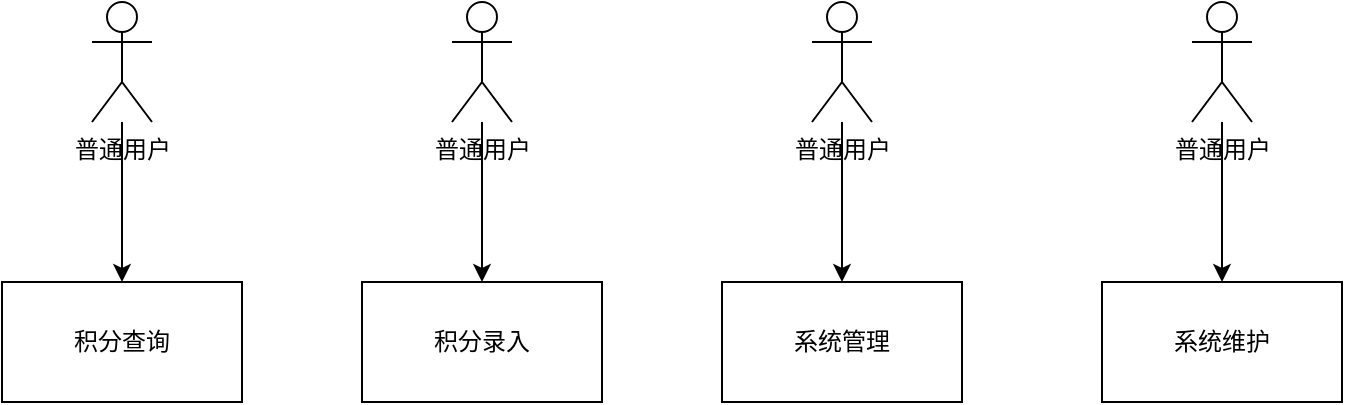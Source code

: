 <mxfile version="15.5.5" type="github">
  <diagram id="bh3-M8ebys-ZIm4aBCHa" name="Page-1">
    <mxGraphModel dx="1038" dy="588" grid="1" gridSize="10" guides="1" tooltips="1" connect="1" arrows="1" fold="1" page="1" pageScale="1" pageWidth="827" pageHeight="1169" math="0" shadow="0">
      <root>
        <mxCell id="0" />
        <mxCell id="1" parent="0" />
        <mxCell id="AsReBXEsJwNe9x3TPqY4-5" value="积分查询" style="rounded=0;whiteSpace=wrap;html=1;" vertex="1" parent="1">
          <mxGeometry x="40" y="200" width="120" height="60" as="geometry" />
        </mxCell>
        <mxCell id="AsReBXEsJwNe9x3TPqY4-6" value="积分录入" style="rounded=0;whiteSpace=wrap;html=1;" vertex="1" parent="1">
          <mxGeometry x="220" y="200" width="120" height="60" as="geometry" />
        </mxCell>
        <mxCell id="AsReBXEsJwNe9x3TPqY4-7" value="系统管理" style="rounded=0;whiteSpace=wrap;html=1;" vertex="1" parent="1">
          <mxGeometry x="400" y="200" width="120" height="60" as="geometry" />
        </mxCell>
        <mxCell id="AsReBXEsJwNe9x3TPqY4-8" value="系统维护" style="rounded=0;whiteSpace=wrap;html=1;" vertex="1" parent="1">
          <mxGeometry x="590" y="200" width="120" height="60" as="geometry" />
        </mxCell>
        <mxCell id="AsReBXEsJwNe9x3TPqY4-18" value="" style="edgeStyle=orthogonalEdgeStyle;rounded=0;orthogonalLoop=1;jettySize=auto;html=1;" edge="1" parent="1" source="AsReBXEsJwNe9x3TPqY4-10" target="AsReBXEsJwNe9x3TPqY4-5">
          <mxGeometry relative="1" as="geometry" />
        </mxCell>
        <mxCell id="AsReBXEsJwNe9x3TPqY4-10" value="普通用户" style="shape=umlActor;verticalLabelPosition=bottom;verticalAlign=top;html=1;outlineConnect=0;" vertex="1" parent="1">
          <mxGeometry x="85" y="60" width="30" height="60" as="geometry" />
        </mxCell>
        <mxCell id="AsReBXEsJwNe9x3TPqY4-17" value="" style="edgeStyle=orthogonalEdgeStyle;rounded=0;orthogonalLoop=1;jettySize=auto;html=1;" edge="1" parent="1" source="AsReBXEsJwNe9x3TPqY4-14" target="AsReBXEsJwNe9x3TPqY4-6">
          <mxGeometry relative="1" as="geometry" />
        </mxCell>
        <mxCell id="AsReBXEsJwNe9x3TPqY4-14" value="普通用户" style="shape=umlActor;verticalLabelPosition=bottom;verticalAlign=top;html=1;outlineConnect=0;" vertex="1" parent="1">
          <mxGeometry x="265" y="60" width="30" height="60" as="geometry" />
        </mxCell>
        <mxCell id="AsReBXEsJwNe9x3TPqY4-19" value="" style="edgeStyle=orthogonalEdgeStyle;rounded=0;orthogonalLoop=1;jettySize=auto;html=1;" edge="1" parent="1" source="AsReBXEsJwNe9x3TPqY4-15" target="AsReBXEsJwNe9x3TPqY4-7">
          <mxGeometry relative="1" as="geometry" />
        </mxCell>
        <mxCell id="AsReBXEsJwNe9x3TPqY4-15" value="普通用户" style="shape=umlActor;verticalLabelPosition=bottom;verticalAlign=top;html=1;outlineConnect=0;" vertex="1" parent="1">
          <mxGeometry x="445" y="60" width="30" height="60" as="geometry" />
        </mxCell>
        <mxCell id="AsReBXEsJwNe9x3TPqY4-20" value="" style="edgeStyle=orthogonalEdgeStyle;rounded=0;orthogonalLoop=1;jettySize=auto;html=1;" edge="1" parent="1" source="AsReBXEsJwNe9x3TPqY4-16" target="AsReBXEsJwNe9x3TPqY4-8">
          <mxGeometry relative="1" as="geometry" />
        </mxCell>
        <mxCell id="AsReBXEsJwNe9x3TPqY4-16" value="普通用户" style="shape=umlActor;verticalLabelPosition=bottom;verticalAlign=top;html=1;outlineConnect=0;" vertex="1" parent="1">
          <mxGeometry x="635" y="60" width="30" height="60" as="geometry" />
        </mxCell>
      </root>
    </mxGraphModel>
  </diagram>
</mxfile>
